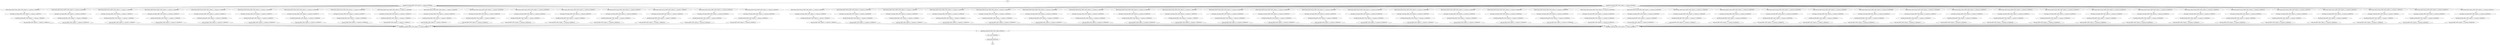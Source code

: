 strict digraph {
chr21_chr21_ID0000001 [size=10000000];
fast2bfq_fast2bfq_HEP2_MSP1_Digests_s_1_sequence_1_ID0000002 [size=10000000];
fast2bfq_fast2bfq_HEP2_MSP1_Digests_s_1_sequence_10_ID0000003 [size=10000000];
fast2bfq_fast2bfq_HEP2_MSP1_Digests_s_1_sequence_11_ID0000004 [size=10000000];
fast2bfq_fast2bfq_HEP2_MSP1_Digests_s_1_sequence_12_ID0000005 [size=10000000];
fast2bfq_fast2bfq_HEP2_MSP1_Digests_s_1_sequence_13_ID0000006 [size=10000000];
fast2bfq_fast2bfq_HEP2_MSP1_Digests_s_1_sequence_14_ID0000007 [size=10000000];
fast2bfq_fast2bfq_HEP2_MSP1_Digests_s_1_sequence_15_ID0000008 [size=10000000];
fast2bfq_fast2bfq_HEP2_MSP1_Digests_s_1_sequence_16_ID0000009 [size=10000000];
fast2bfq_fast2bfq_HEP2_MSP1_Digests_s_1_sequence_17_ID0000010 [size=10000000];
fast2bfq_fast2bfq_HEP2_MSP1_Digests_s_1_sequence_2_ID0000011 [size=10000000];
fast2bfq_fast2bfq_HEP2_MSP1_Digests_s_1_sequence_3_ID0000012 [size=10000000];
fast2bfq_fast2bfq_HEP2_MSP1_Digests_s_1_sequence_4_ID0000013 [size=10000000];
fast2bfq_fast2bfq_HEP2_MSP1_Digests_s_1_sequence_5_ID0000014 [size=10000000];
fast2bfq_fast2bfq_HEP2_MSP1_Digests_s_1_sequence_6_ID0000015 [size=10000000];
fast2bfq_fast2bfq_HEP2_MSP1_Digests_s_1_sequence_7_ID0000016 [size=10000000];
fast2bfq_fast2bfq_HEP2_MSP1_Digests_s_1_sequence_8_ID0000017 [size=10000000];
fast2bfq_fast2bfq_HEP2_MSP1_Digests_s_1_sequence_9_ID0000018 [size=10000000];
fast2bfq_fast2bfq_HEP2_MSP1_Digests_s_2_sequence_1_ID0000019 [size=10000000];
fast2bfq_fast2bfq_HEP2_MSP1_Digests_s_2_sequence_10_ID0000020 [size=10000000];
fast2bfq_fast2bfq_HEP2_MSP1_Digests_s_2_sequence_11_ID0000021 [size=10000000];
fast2bfq_fast2bfq_HEP2_MSP1_Digests_s_2_sequence_12_ID0000022 [size=10000000];
fast2bfq_fast2bfq_HEP2_MSP1_Digests_s_2_sequence_13_ID0000023 [size=10000000];
fast2bfq_fast2bfq_HEP2_MSP1_Digests_s_2_sequence_14_ID0000024 [size=10000000];
fast2bfq_fast2bfq_HEP2_MSP1_Digests_s_2_sequence_15_ID0000025 [size=10000000];
fast2bfq_fast2bfq_HEP2_MSP1_Digests_s_2_sequence_16_ID0000026 [size=10000000];
fast2bfq_fast2bfq_HEP2_MSP1_Digests_s_2_sequence_17_ID0000027 [size=10000000];
fast2bfq_fast2bfq_HEP2_MSP1_Digests_s_2_sequence_18_ID0000028 [size=10000000];
fast2bfq_fast2bfq_HEP2_MSP1_Digests_s_2_sequence_19_ID0000029 [size=10000000];
fast2bfq_fast2bfq_HEP2_MSP1_Digests_s_2_sequence_2_ID0000030 [size=10000000];
fast2bfq_fast2bfq_HEP2_MSP1_Digests_s_2_sequence_20_ID0000031 [size=10000000];
fast2bfq_fast2bfq_HEP2_MSP1_Digests_s_2_sequence_21_ID0000032 [size=10000000];
fast2bfq_fast2bfq_HEP2_MSP1_Digests_s_2_sequence_22_ID0000033 [size=10000000];
fast2bfq_fast2bfq_HEP2_MSP1_Digests_s_2_sequence_23_ID0000034 [size=10000000];
fast2bfq_fast2bfq_HEP2_MSP1_Digests_s_2_sequence_24_ID0000035 [size=10000000];
fast2bfq_fast2bfq_HEP2_MSP1_Digests_s_2_sequence_25_ID0000036 [size=10000000];
fast2bfq_fast2bfq_HEP2_MSP1_Digests_s_2_sequence_26_ID0000037 [size=10000000];
fast2bfq_fast2bfq_HEP2_MSP1_Digests_s_2_sequence_27_ID0000038 [size=10000000];
fast2bfq_fast2bfq_HEP2_MSP1_Digests_s_2_sequence_28_ID0000039 [size=10000000];
fast2bfq_fast2bfq_HEP2_MSP1_Digests_s_2_sequence_29_ID0000040 [size=10000000];
fast2bfq_fast2bfq_HEP2_MSP1_Digests_s_2_sequence_3_ID0000041 [size=10000000];
fast2bfq_fast2bfq_HEP2_MSP1_Digests_s_2_sequence_30_ID0000042 [size=10000000];
fast2bfq_fast2bfq_HEP2_MSP1_Digests_s_2_sequence_31_ID0000043 [size=10000000];
fast2bfq_fast2bfq_HEP2_MSP1_Digests_s_2_sequence_32_ID0000044 [size=10000000];
fast2bfq_fast2bfq_HEP2_MSP1_Digests_s_2_sequence_33_ID0000045 [size=10000000];
fast2bfq_fast2bfq_HEP2_MSP1_Digests_s_2_sequence_34_ID0000046 [size=10000000];
fast2bfq_fast2bfq_HEP2_MSP1_Digests_s_2_sequence_35_ID0000047 [size=10000000];
fast2bfq_fast2bfq_HEP2_MSP1_Digests_s_2_sequence_36_ID0000048 [size=10000000];
fast2bfq_fast2bfq_HEP2_MSP1_Digests_s_2_sequence_37_ID0000049 [size=10000000];
fast2bfq_fast2bfq_HEP2_MSP1_Digests_s_2_sequence_4_ID0000050 [size=10000000];
fast2bfq_fast2bfq_HEP2_MSP1_Digests_s_2_sequence_5_ID0000051 [size=10000000];
fast2bfq_fast2bfq_HEP2_MSP1_Digests_s_2_sequence_6_ID0000052 [size=10000000];
fast2bfq_fast2bfq_HEP2_MSP1_Digests_s_2_sequence_7_ID0000053 [size=10000000];
fast2bfq_fast2bfq_HEP2_MSP1_Digests_s_2_sequence_8_ID0000054 [size=10000000];
fast2bfq_fast2bfq_HEP2_MSP1_Digests_s_2_sequence_9_ID0000055 [size=10000000];
fastqSplit_fastqSplit_HEP2_MSP1_Digests_s_1_sequence_ID0000056 [size=10000000];
fastqSplit_fastqSplit_HEP2_MSP1_Digests_s_2_sequence_ID0000057 [size=10000000];
filterContams_filterContams_HEP2_MSP1_Digests_s_1_sequence_1_ID0000058 [size=10000000];
filterContams_filterContams_HEP2_MSP1_Digests_s_1_sequence_10_ID0000059 [size=10000000];
filterContams_filterContams_HEP2_MSP1_Digests_s_1_sequence_11_ID0000060 [size=10000000];
filterContams_filterContams_HEP2_MSP1_Digests_s_1_sequence_12_ID0000061 [size=10000000];
filterContams_filterContams_HEP2_MSP1_Digests_s_1_sequence_13_ID0000062 [size=10000000];
filterContams_filterContams_HEP2_MSP1_Digests_s_1_sequence_14_ID0000063 [size=10000000];
filterContams_filterContams_HEP2_MSP1_Digests_s_1_sequence_15_ID0000064 [size=10000000];
filterContams_filterContams_HEP2_MSP1_Digests_s_1_sequence_16_ID0000065 [size=10000000];
filterContams_filterContams_HEP2_MSP1_Digests_s_1_sequence_17_ID0000066 [size=10000000];
filterContams_filterContams_HEP2_MSP1_Digests_s_1_sequence_2_ID0000067 [size=10000000];
filterContams_filterContams_HEP2_MSP1_Digests_s_1_sequence_3_ID0000068 [size=10000000];
filterContams_filterContams_HEP2_MSP1_Digests_s_1_sequence_4_ID0000069 [size=10000000];
filterContams_filterContams_HEP2_MSP1_Digests_s_1_sequence_5_ID0000070 [size=10000000];
filterContams_filterContams_HEP2_MSP1_Digests_s_1_sequence_6_ID0000071 [size=10000000];
filterContams_filterContams_HEP2_MSP1_Digests_s_1_sequence_7_ID0000072 [size=10000000];
filterContams_filterContams_HEP2_MSP1_Digests_s_1_sequence_8_ID0000073 [size=10000000];
filterContams_filterContams_HEP2_MSP1_Digests_s_1_sequence_9_ID0000074 [size=10000000];
filterContams_filterContams_HEP2_MSP1_Digests_s_2_sequence_1_ID0000075 [size=10000000];
filterContams_filterContams_HEP2_MSP1_Digests_s_2_sequence_10_ID0000076 [size=10000000];
filterContams_filterContams_HEP2_MSP1_Digests_s_2_sequence_11_ID0000077 [size=10000000];
filterContams_filterContams_HEP2_MSP1_Digests_s_2_sequence_12_ID0000078 [size=10000000];
filterContams_filterContams_HEP2_MSP1_Digests_s_2_sequence_13_ID0000079 [size=10000000];
filterContams_filterContams_HEP2_MSP1_Digests_s_2_sequence_14_ID0000080 [size=10000000];
filterContams_filterContams_HEP2_MSP1_Digests_s_2_sequence_15_ID0000081 [size=10000000];
filterContams_filterContams_HEP2_MSP1_Digests_s_2_sequence_16_ID0000082 [size=10000000];
filterContams_filterContams_HEP2_MSP1_Digests_s_2_sequence_17_ID0000083 [size=10000000];
filterContams_filterContams_HEP2_MSP1_Digests_s_2_sequence_18_ID0000084 [size=10000000];
filterContams_filterContams_HEP2_MSP1_Digests_s_2_sequence_19_ID0000085 [size=10000000];
filterContams_filterContams_HEP2_MSP1_Digests_s_2_sequence_2_ID0000086 [size=10000000];
filterContams_filterContams_HEP2_MSP1_Digests_s_2_sequence_20_ID0000087 [size=10000000];
filterContams_filterContams_HEP2_MSP1_Digests_s_2_sequence_21_ID0000088 [size=10000000];
filterContams_filterContams_HEP2_MSP1_Digests_s_2_sequence_22_ID0000089 [size=10000000];
filterContams_filterContams_HEP2_MSP1_Digests_s_2_sequence_23_ID0000090 [size=10000000];
filterContams_filterContams_HEP2_MSP1_Digests_s_2_sequence_24_ID0000091 [size=10000000];
filterContams_filterContams_HEP2_MSP1_Digests_s_2_sequence_25_ID0000092 [size=10000000];
filterContams_filterContams_HEP2_MSP1_Digests_s_2_sequence_26_ID0000093 [size=10000000];
filterContams_filterContams_HEP2_MSP1_Digests_s_2_sequence_27_ID0000094 [size=10000000];
filterContams_filterContams_HEP2_MSP1_Digests_s_2_sequence_28_ID0000095 [size=10000000];
filterContams_filterContams_HEP2_MSP1_Digests_s_2_sequence_29_ID0000096 [size=10000000];
filterContams_filterContams_HEP2_MSP1_Digests_s_2_sequence_3_ID0000097 [size=10000000];
filterContams_filterContams_HEP2_MSP1_Digests_s_2_sequence_30_ID0000098 [size=10000000];
filterContams_filterContams_HEP2_MSP1_Digests_s_2_sequence_31_ID0000099 [size=10000000];
filterContams_filterContams_HEP2_MSP1_Digests_s_2_sequence_32_ID0000100 [size=10000000];
filterContams_filterContams_HEP2_MSP1_Digests_s_2_sequence_33_ID0000101 [size=10000000];
filterContams_filterContams_HEP2_MSP1_Digests_s_2_sequence_34_ID0000102 [size=10000000];
filterContams_filterContams_HEP2_MSP1_Digests_s_2_sequence_35_ID0000103 [size=10000000];
filterContams_filterContams_HEP2_MSP1_Digests_s_2_sequence_36_ID0000104 [size=10000000];
filterContams_filterContams_HEP2_MSP1_Digests_s_2_sequence_37_ID0000105 [size=10000000];
filterContams_filterContams_HEP2_MSP1_Digests_s_2_sequence_4_ID0000106 [size=10000000];
filterContams_filterContams_HEP2_MSP1_Digests_s_2_sequence_5_ID0000107 [size=10000000];
filterContams_filterContams_HEP2_MSP1_Digests_s_2_sequence_6_ID0000108 [size=10000000];
filterContams_filterContams_HEP2_MSP1_Digests_s_2_sequence_7_ID0000109 [size=10000000];
filterContams_filterContams_HEP2_MSP1_Digests_s_2_sequence_8_ID0000110 [size=10000000];
filterContams_filterContams_HEP2_MSP1_Digests_s_2_sequence_9_ID0000111 [size=10000000];
mapMerge_mapMerge_HEP2_MSP1_Digests_ID0000112 [size=10000000];
mapMerge_mapMerge_HEP2_MSP1_Digests_s_1_sequence_ID0000113 [size=10000000];
mapMerge_mapMerge_HEP2_MSP1_Digests_s_2_sequence_ID0000114 [size=10000000];
map_map_HEP2_MSP1_Digests_s_1_sequence_1_ID0000115 [size=10000000];
map_map_HEP2_MSP1_Digests_s_1_sequence_10_ID0000116 [size=10000000];
map_map_HEP2_MSP1_Digests_s_1_sequence_11_ID0000117 [size=10000000];
map_map_HEP2_MSP1_Digests_s_1_sequence_12_ID0000118 [size=10000000];
map_map_HEP2_MSP1_Digests_s_1_sequence_13_ID0000119 [size=10000000];
map_map_HEP2_MSP1_Digests_s_1_sequence_14_ID0000120 [size=10000000];
map_map_HEP2_MSP1_Digests_s_1_sequence_15_ID0000121 [size=10000000];
map_map_HEP2_MSP1_Digests_s_1_sequence_16_ID0000122 [size=10000000];
map_map_HEP2_MSP1_Digests_s_1_sequence_17_ID0000123 [size=10000000];
map_map_HEP2_MSP1_Digests_s_1_sequence_2_ID0000124 [size=10000000];
map_map_HEP2_MSP1_Digests_s_1_sequence_3_ID0000125 [size=10000000];
map_map_HEP2_MSP1_Digests_s_1_sequence_4_ID0000126 [size=10000000];
map_map_HEP2_MSP1_Digests_s_1_sequence_5_ID0000127 [size=10000000];
map_map_HEP2_MSP1_Digests_s_1_sequence_6_ID0000128 [size=10000000];
map_map_HEP2_MSP1_Digests_s_1_sequence_7_ID0000129 [size=10000000];
map_map_HEP2_MSP1_Digests_s_1_sequence_8_ID0000130 [size=10000000];
map_map_HEP2_MSP1_Digests_s_1_sequence_9_ID0000131 [size=10000000];
map_map_HEP2_MSP1_Digests_s_2_sequence_1_ID0000132 [size=10000000];
map_map_HEP2_MSP1_Digests_s_2_sequence_10_ID0000133 [size=10000000];
map_map_HEP2_MSP1_Digests_s_2_sequence_11_ID0000134 [size=10000000];
map_map_HEP2_MSP1_Digests_s_2_sequence_12_ID0000135 [size=10000000];
map_map_HEP2_MSP1_Digests_s_2_sequence_13_ID0000136 [size=10000000];
map_map_HEP2_MSP1_Digests_s_2_sequence_14_ID0000137 [size=10000000];
map_map_HEP2_MSP1_Digests_s_2_sequence_15_ID0000138 [size=10000000];
map_map_HEP2_MSP1_Digests_s_2_sequence_16_ID0000139 [size=10000000];
map_map_HEP2_MSP1_Digests_s_2_sequence_17_ID0000140 [size=10000000];
map_map_HEP2_MSP1_Digests_s_2_sequence_18_ID0000141 [size=10000000];
map_map_HEP2_MSP1_Digests_s_2_sequence_19_ID0000142 [size=10000000];
map_map_HEP2_MSP1_Digests_s_2_sequence_2_ID0000143 [size=10000000];
map_map_HEP2_MSP1_Digests_s_2_sequence_20_ID0000144 [size=10000000];
map_map_HEP2_MSP1_Digests_s_2_sequence_21_ID0000145 [size=10000000];
map_map_HEP2_MSP1_Digests_s_2_sequence_22_ID0000146 [size=10000000];
map_map_HEP2_MSP1_Digests_s_2_sequence_23_ID0000147 [size=10000000];
map_map_HEP2_MSP1_Digests_s_2_sequence_24_ID0000148 [size=10000000];
map_map_HEP2_MSP1_Digests_s_2_sequence_25_ID0000149 [size=10000000];
map_map_HEP2_MSP1_Digests_s_2_sequence_26_ID0000150 [size=10000000];
map_map_HEP2_MSP1_Digests_s_2_sequence_27_ID0000151 [size=10000000];
map_map_HEP2_MSP1_Digests_s_2_sequence_28_ID0000152 [size=10000000];
map_map_HEP2_MSP1_Digests_s_2_sequence_29_ID0000153 [size=10000000];
map_map_HEP2_MSP1_Digests_s_2_sequence_3_ID0000154 [size=10000000];
map_map_HEP2_MSP1_Digests_s_2_sequence_30_ID0000155 [size=10000000];
map_map_HEP2_MSP1_Digests_s_2_sequence_31_ID0000156 [size=10000000];
map_map_HEP2_MSP1_Digests_s_2_sequence_32_ID0000157 [size=10000000];
map_map_HEP2_MSP1_Digests_s_2_sequence_33_ID0000158 [size=10000000];
map_map_HEP2_MSP1_Digests_s_2_sequence_34_ID0000159 [size=10000000];
map_map_HEP2_MSP1_Digests_s_2_sequence_35_ID0000160 [size=10000000];
map_map_HEP2_MSP1_Digests_s_2_sequence_36_ID0000161 [size=10000000];
map_map_HEP2_MSP1_Digests_s_2_sequence_37_ID0000162 [size=10000000];
map_map_HEP2_MSP1_Digests_s_2_sequence_4_ID0000163 [size=10000000];
map_map_HEP2_MSP1_Digests_s_2_sequence_5_ID0000164 [size=10000000];
map_map_HEP2_MSP1_Digests_s_2_sequence_6_ID0000165 [size=10000000];
map_map_HEP2_MSP1_Digests_s_2_sequence_7_ID0000166 [size=10000000];
map_map_HEP2_MSP1_Digests_s_2_sequence_8_ID0000167 [size=10000000];
map_map_HEP2_MSP1_Digests_s_2_sequence_9_ID0000168 [size=10000000];
pileup_pileup_ID0000169 [size=10000000];
sol2sanger_sol2sanger_HEP2_MSP1_Digests_s_1_sequence_1_ID0000170 [size=10000000];
sol2sanger_sol2sanger_HEP2_MSP1_Digests_s_1_sequence_10_ID0000171 [size=10000000];
sol2sanger_sol2sanger_HEP2_MSP1_Digests_s_1_sequence_11_ID0000172 [size=10000000];
sol2sanger_sol2sanger_HEP2_MSP1_Digests_s_1_sequence_12_ID0000173 [size=10000000];
sol2sanger_sol2sanger_HEP2_MSP1_Digests_s_1_sequence_13_ID0000174 [size=10000000];
sol2sanger_sol2sanger_HEP2_MSP1_Digests_s_1_sequence_14_ID0000175 [size=10000000];
sol2sanger_sol2sanger_HEP2_MSP1_Digests_s_1_sequence_15_ID0000176 [size=10000000];
sol2sanger_sol2sanger_HEP2_MSP1_Digests_s_1_sequence_16_ID0000177 [size=10000000];
sol2sanger_sol2sanger_HEP2_MSP1_Digests_s_1_sequence_17_ID0000178 [size=10000000];
sol2sanger_sol2sanger_HEP2_MSP1_Digests_s_1_sequence_2_ID0000179 [size=10000000];
sol2sanger_sol2sanger_HEP2_MSP1_Digests_s_1_sequence_3_ID0000180 [size=10000000];
sol2sanger_sol2sanger_HEP2_MSP1_Digests_s_1_sequence_4_ID0000181 [size=10000000];
sol2sanger_sol2sanger_HEP2_MSP1_Digests_s_1_sequence_5_ID0000182 [size=10000000];
sol2sanger_sol2sanger_HEP2_MSP1_Digests_s_1_sequence_6_ID0000183 [size=10000000];
sol2sanger_sol2sanger_HEP2_MSP1_Digests_s_1_sequence_7_ID0000184 [size=10000000];
sol2sanger_sol2sanger_HEP2_MSP1_Digests_s_1_sequence_8_ID0000185 [size=10000000];
sol2sanger_sol2sanger_HEP2_MSP1_Digests_s_1_sequence_9_ID0000186 [size=10000000];
sol2sanger_sol2sanger_HEP2_MSP1_Digests_s_2_sequence_1_ID0000187 [size=10000000];
sol2sanger_sol2sanger_HEP2_MSP1_Digests_s_2_sequence_10_ID0000188 [size=10000000];
sol2sanger_sol2sanger_HEP2_MSP1_Digests_s_2_sequence_11_ID0000189 [size=10000000];
sol2sanger_sol2sanger_HEP2_MSP1_Digests_s_2_sequence_12_ID0000190 [size=10000000];
sol2sanger_sol2sanger_HEP2_MSP1_Digests_s_2_sequence_13_ID0000191 [size=10000000];
sol2sanger_sol2sanger_HEP2_MSP1_Digests_s_2_sequence_14_ID0000192 [size=10000000];
sol2sanger_sol2sanger_HEP2_MSP1_Digests_s_2_sequence_15_ID0000193 [size=10000000];
sol2sanger_sol2sanger_HEP2_MSP1_Digests_s_2_sequence_16_ID0000194 [size=10000000];
sol2sanger_sol2sanger_HEP2_MSP1_Digests_s_2_sequence_17_ID0000195 [size=10000000];
sol2sanger_sol2sanger_HEP2_MSP1_Digests_s_2_sequence_18_ID0000196 [size=10000000];
sol2sanger_sol2sanger_HEP2_MSP1_Digests_s_2_sequence_19_ID0000197 [size=10000000];
sol2sanger_sol2sanger_HEP2_MSP1_Digests_s_2_sequence_2_ID0000198 [size=10000000];
sol2sanger_sol2sanger_HEP2_MSP1_Digests_s_2_sequence_20_ID0000199 [size=10000000];
sol2sanger_sol2sanger_HEP2_MSP1_Digests_s_2_sequence_21_ID0000200 [size=10000000];
sol2sanger_sol2sanger_HEP2_MSP1_Digests_s_2_sequence_22_ID0000201 [size=10000000];
sol2sanger_sol2sanger_HEP2_MSP1_Digests_s_2_sequence_23_ID0000202 [size=10000000];
sol2sanger_sol2sanger_HEP2_MSP1_Digests_s_2_sequence_24_ID0000203 [size=10000000];
sol2sanger_sol2sanger_HEP2_MSP1_Digests_s_2_sequence_25_ID0000204 [size=10000000];
sol2sanger_sol2sanger_HEP2_MSP1_Digests_s_2_sequence_26_ID0000205 [size=10000000];
sol2sanger_sol2sanger_HEP2_MSP1_Digests_s_2_sequence_27_ID0000206 [size=10000000];
sol2sanger_sol2sanger_HEP2_MSP1_Digests_s_2_sequence_28_ID0000207 [size=10000000];
sol2sanger_sol2sanger_HEP2_MSP1_Digests_s_2_sequence_29_ID0000208 [size=10000000];
sol2sanger_sol2sanger_HEP2_MSP1_Digests_s_2_sequence_3_ID0000209 [size=10000000];
sol2sanger_sol2sanger_HEP2_MSP1_Digests_s_2_sequence_30_ID0000210 [size=10000000];
sol2sanger_sol2sanger_HEP2_MSP1_Digests_s_2_sequence_31_ID0000211 [size=10000000];
sol2sanger_sol2sanger_HEP2_MSP1_Digests_s_2_sequence_32_ID0000212 [size=10000000];
sol2sanger_sol2sanger_HEP2_MSP1_Digests_s_2_sequence_33_ID0000213 [size=10000000];
sol2sanger_sol2sanger_HEP2_MSP1_Digests_s_2_sequence_34_ID0000214 [size=10000000];
sol2sanger_sol2sanger_HEP2_MSP1_Digests_s_2_sequence_35_ID0000215 [size=10000000];
sol2sanger_sol2sanger_HEP2_MSP1_Digests_s_2_sequence_36_ID0000216 [size=10000000];
sol2sanger_sol2sanger_HEP2_MSP1_Digests_s_2_sequence_37_ID0000217 [size=10000000];
sol2sanger_sol2sanger_HEP2_MSP1_Digests_s_2_sequence_4_ID0000218 [size=10000000];
sol2sanger_sol2sanger_HEP2_MSP1_Digests_s_2_sequence_5_ID0000219 [size=10000000];
sol2sanger_sol2sanger_HEP2_MSP1_Digests_s_2_sequence_6_ID0000220 [size=10000000];
sol2sanger_sol2sanger_HEP2_MSP1_Digests_s_2_sequence_7_ID0000221 [size=10000000];
sol2sanger_sol2sanger_HEP2_MSP1_Digests_s_2_sequence_8_ID0000222 [size=10000000];
sol2sanger_sol2sanger_HEP2_MSP1_Digests_s_2_sequence_9_ID0000223 [size=10000000];
root [size=2];
end [size=2];
chr21_chr21_ID0000001 -> pileup_pileup_ID0000169 [size=40000000];
fast2bfq_fast2bfq_HEP2_MSP1_Digests_s_1_sequence_1_ID0000002 -> map_map_HEP2_MSP1_Digests_s_1_sequence_1_ID0000115 [size=40000000];
fast2bfq_fast2bfq_HEP2_MSP1_Digests_s_1_sequence_10_ID0000003 -> map_map_HEP2_MSP1_Digests_s_1_sequence_10_ID0000116 [size=40000000];
fast2bfq_fast2bfq_HEP2_MSP1_Digests_s_1_sequence_11_ID0000004 -> map_map_HEP2_MSP1_Digests_s_1_sequence_11_ID0000117 [size=40000000];
fast2bfq_fast2bfq_HEP2_MSP1_Digests_s_1_sequence_12_ID0000005 -> map_map_HEP2_MSP1_Digests_s_1_sequence_12_ID0000118 [size=40000000];
fast2bfq_fast2bfq_HEP2_MSP1_Digests_s_1_sequence_13_ID0000006 -> map_map_HEP2_MSP1_Digests_s_1_sequence_13_ID0000119 [size=40000000];
fast2bfq_fast2bfq_HEP2_MSP1_Digests_s_1_sequence_14_ID0000007 -> map_map_HEP2_MSP1_Digests_s_1_sequence_14_ID0000120 [size=40000000];
fast2bfq_fast2bfq_HEP2_MSP1_Digests_s_1_sequence_15_ID0000008 -> map_map_HEP2_MSP1_Digests_s_1_sequence_15_ID0000121 [size=40000000];
fast2bfq_fast2bfq_HEP2_MSP1_Digests_s_1_sequence_16_ID0000009 -> map_map_HEP2_MSP1_Digests_s_1_sequence_16_ID0000122 [size=40000000];
fast2bfq_fast2bfq_HEP2_MSP1_Digests_s_1_sequence_17_ID0000010 -> map_map_HEP2_MSP1_Digests_s_1_sequence_17_ID0000123 [size=40000000];
fast2bfq_fast2bfq_HEP2_MSP1_Digests_s_1_sequence_2_ID0000011 -> map_map_HEP2_MSP1_Digests_s_1_sequence_2_ID0000124 [size=40000000];
fast2bfq_fast2bfq_HEP2_MSP1_Digests_s_1_sequence_3_ID0000012 -> map_map_HEP2_MSP1_Digests_s_1_sequence_3_ID0000125 [size=40000000];
fast2bfq_fast2bfq_HEP2_MSP1_Digests_s_1_sequence_4_ID0000013 -> map_map_HEP2_MSP1_Digests_s_1_sequence_4_ID0000126 [size=40000000];
fast2bfq_fast2bfq_HEP2_MSP1_Digests_s_1_sequence_5_ID0000014 -> map_map_HEP2_MSP1_Digests_s_1_sequence_5_ID0000127 [size=40000000];
fast2bfq_fast2bfq_HEP2_MSP1_Digests_s_1_sequence_6_ID0000015 -> map_map_HEP2_MSP1_Digests_s_1_sequence_6_ID0000128 [size=40000000];
fast2bfq_fast2bfq_HEP2_MSP1_Digests_s_1_sequence_7_ID0000016 -> map_map_HEP2_MSP1_Digests_s_1_sequence_7_ID0000129 [size=40000000];
fast2bfq_fast2bfq_HEP2_MSP1_Digests_s_1_sequence_8_ID0000017 -> map_map_HEP2_MSP1_Digests_s_1_sequence_8_ID0000130 [size=40000000];
fast2bfq_fast2bfq_HEP2_MSP1_Digests_s_1_sequence_9_ID0000018 -> map_map_HEP2_MSP1_Digests_s_1_sequence_9_ID0000131 [size=40000000];
fast2bfq_fast2bfq_HEP2_MSP1_Digests_s_2_sequence_1_ID0000019 -> map_map_HEP2_MSP1_Digests_s_2_sequence_1_ID0000132 [size=40000000];
fast2bfq_fast2bfq_HEP2_MSP1_Digests_s_2_sequence_10_ID0000020 -> map_map_HEP2_MSP1_Digests_s_2_sequence_10_ID0000133 [size=40000000];
fast2bfq_fast2bfq_HEP2_MSP1_Digests_s_2_sequence_11_ID0000021 -> map_map_HEP2_MSP1_Digests_s_2_sequence_11_ID0000134 [size=40000000];
fast2bfq_fast2bfq_HEP2_MSP1_Digests_s_2_sequence_12_ID0000022 -> map_map_HEP2_MSP1_Digests_s_2_sequence_12_ID0000135 [size=40000000];
fast2bfq_fast2bfq_HEP2_MSP1_Digests_s_2_sequence_13_ID0000023 -> map_map_HEP2_MSP1_Digests_s_2_sequence_13_ID0000136 [size=40000000];
fast2bfq_fast2bfq_HEP2_MSP1_Digests_s_2_sequence_14_ID0000024 -> map_map_HEP2_MSP1_Digests_s_2_sequence_14_ID0000137 [size=40000000];
fast2bfq_fast2bfq_HEP2_MSP1_Digests_s_2_sequence_15_ID0000025 -> map_map_HEP2_MSP1_Digests_s_2_sequence_15_ID0000138 [size=40000000];
fast2bfq_fast2bfq_HEP2_MSP1_Digests_s_2_sequence_16_ID0000026 -> map_map_HEP2_MSP1_Digests_s_2_sequence_16_ID0000139 [size=40000000];
fast2bfq_fast2bfq_HEP2_MSP1_Digests_s_2_sequence_17_ID0000027 -> map_map_HEP2_MSP1_Digests_s_2_sequence_17_ID0000140 [size=40000000];
fast2bfq_fast2bfq_HEP2_MSP1_Digests_s_2_sequence_18_ID0000028 -> map_map_HEP2_MSP1_Digests_s_2_sequence_18_ID0000141 [size=40000000];
fast2bfq_fast2bfq_HEP2_MSP1_Digests_s_2_sequence_19_ID0000029 -> map_map_HEP2_MSP1_Digests_s_2_sequence_19_ID0000142 [size=40000000];
fast2bfq_fast2bfq_HEP2_MSP1_Digests_s_2_sequence_2_ID0000030 -> map_map_HEP2_MSP1_Digests_s_2_sequence_2_ID0000143 [size=40000000];
fast2bfq_fast2bfq_HEP2_MSP1_Digests_s_2_sequence_20_ID0000031 -> map_map_HEP2_MSP1_Digests_s_2_sequence_20_ID0000144 [size=40000000];
fast2bfq_fast2bfq_HEP2_MSP1_Digests_s_2_sequence_21_ID0000032 -> map_map_HEP2_MSP1_Digests_s_2_sequence_21_ID0000145 [size=40000000];
fast2bfq_fast2bfq_HEP2_MSP1_Digests_s_2_sequence_22_ID0000033 -> map_map_HEP2_MSP1_Digests_s_2_sequence_22_ID0000146 [size=40000000];
fast2bfq_fast2bfq_HEP2_MSP1_Digests_s_2_sequence_23_ID0000034 -> map_map_HEP2_MSP1_Digests_s_2_sequence_23_ID0000147 [size=40000000];
fast2bfq_fast2bfq_HEP2_MSP1_Digests_s_2_sequence_24_ID0000035 -> map_map_HEP2_MSP1_Digests_s_2_sequence_24_ID0000148 [size=40000000];
fast2bfq_fast2bfq_HEP2_MSP1_Digests_s_2_sequence_25_ID0000036 -> map_map_HEP2_MSP1_Digests_s_2_sequence_25_ID0000149 [size=40000000];
fast2bfq_fast2bfq_HEP2_MSP1_Digests_s_2_sequence_26_ID0000037 -> map_map_HEP2_MSP1_Digests_s_2_sequence_26_ID0000150 [size=40000000];
fast2bfq_fast2bfq_HEP2_MSP1_Digests_s_2_sequence_27_ID0000038 -> map_map_HEP2_MSP1_Digests_s_2_sequence_27_ID0000151 [size=40000000];
fast2bfq_fast2bfq_HEP2_MSP1_Digests_s_2_sequence_28_ID0000039 -> map_map_HEP2_MSP1_Digests_s_2_sequence_28_ID0000152 [size=40000000];
fast2bfq_fast2bfq_HEP2_MSP1_Digests_s_2_sequence_29_ID0000040 -> map_map_HEP2_MSP1_Digests_s_2_sequence_29_ID0000153 [size=40000000];
fast2bfq_fast2bfq_HEP2_MSP1_Digests_s_2_sequence_3_ID0000041 -> map_map_HEP2_MSP1_Digests_s_2_sequence_3_ID0000154 [size=40000000];
fast2bfq_fast2bfq_HEP2_MSP1_Digests_s_2_sequence_30_ID0000042 -> map_map_HEP2_MSP1_Digests_s_2_sequence_30_ID0000155 [size=40000000];
fast2bfq_fast2bfq_HEP2_MSP1_Digests_s_2_sequence_31_ID0000043 -> map_map_HEP2_MSP1_Digests_s_2_sequence_31_ID0000156 [size=40000000];
fast2bfq_fast2bfq_HEP2_MSP1_Digests_s_2_sequence_32_ID0000044 -> map_map_HEP2_MSP1_Digests_s_2_sequence_32_ID0000157 [size=40000000];
fast2bfq_fast2bfq_HEP2_MSP1_Digests_s_2_sequence_33_ID0000045 -> map_map_HEP2_MSP1_Digests_s_2_sequence_33_ID0000158 [size=40000000];
fast2bfq_fast2bfq_HEP2_MSP1_Digests_s_2_sequence_34_ID0000046 -> map_map_HEP2_MSP1_Digests_s_2_sequence_34_ID0000159 [size=40000000];
fast2bfq_fast2bfq_HEP2_MSP1_Digests_s_2_sequence_35_ID0000047 -> map_map_HEP2_MSP1_Digests_s_2_sequence_35_ID0000160 [size=40000000];
fast2bfq_fast2bfq_HEP2_MSP1_Digests_s_2_sequence_36_ID0000048 -> map_map_HEP2_MSP1_Digests_s_2_sequence_36_ID0000161 [size=40000000];
fast2bfq_fast2bfq_HEP2_MSP1_Digests_s_2_sequence_37_ID0000049 -> map_map_HEP2_MSP1_Digests_s_2_sequence_37_ID0000162 [size=40000000];
fast2bfq_fast2bfq_HEP2_MSP1_Digests_s_2_sequence_4_ID0000050 -> map_map_HEP2_MSP1_Digests_s_2_sequence_4_ID0000163 [size=40000000];
fast2bfq_fast2bfq_HEP2_MSP1_Digests_s_2_sequence_5_ID0000051 -> map_map_HEP2_MSP1_Digests_s_2_sequence_5_ID0000164 [size=40000000];
fast2bfq_fast2bfq_HEP2_MSP1_Digests_s_2_sequence_6_ID0000052 -> map_map_HEP2_MSP1_Digests_s_2_sequence_6_ID0000165 [size=40000000];
fast2bfq_fast2bfq_HEP2_MSP1_Digests_s_2_sequence_7_ID0000053 -> map_map_HEP2_MSP1_Digests_s_2_sequence_7_ID0000166 [size=40000000];
fast2bfq_fast2bfq_HEP2_MSP1_Digests_s_2_sequence_8_ID0000054 -> map_map_HEP2_MSP1_Digests_s_2_sequence_8_ID0000167 [size=40000000];
fast2bfq_fast2bfq_HEP2_MSP1_Digests_s_2_sequence_9_ID0000055 -> map_map_HEP2_MSP1_Digests_s_2_sequence_9_ID0000168 [size=40000000];
fastqSplit_fastqSplit_HEP2_MSP1_Digests_s_1_sequence_ID0000056 -> filterContams_filterContams_HEP2_MSP1_Digests_s_1_sequence_1_ID0000058 [size=40000000];
fastqSplit_fastqSplit_HEP2_MSP1_Digests_s_1_sequence_ID0000056 -> filterContams_filterContams_HEP2_MSP1_Digests_s_1_sequence_10_ID0000059 [size=40000000];
fastqSplit_fastqSplit_HEP2_MSP1_Digests_s_1_sequence_ID0000056 -> filterContams_filterContams_HEP2_MSP1_Digests_s_1_sequence_11_ID0000060 [size=40000000];
fastqSplit_fastqSplit_HEP2_MSP1_Digests_s_1_sequence_ID0000056 -> filterContams_filterContams_HEP2_MSP1_Digests_s_1_sequence_12_ID0000061 [size=40000000];
fastqSplit_fastqSplit_HEP2_MSP1_Digests_s_1_sequence_ID0000056 -> filterContams_filterContams_HEP2_MSP1_Digests_s_1_sequence_13_ID0000062 [size=40000000];
fastqSplit_fastqSplit_HEP2_MSP1_Digests_s_1_sequence_ID0000056 -> filterContams_filterContams_HEP2_MSP1_Digests_s_1_sequence_14_ID0000063 [size=40000000];
fastqSplit_fastqSplit_HEP2_MSP1_Digests_s_1_sequence_ID0000056 -> filterContams_filterContams_HEP2_MSP1_Digests_s_1_sequence_15_ID0000064 [size=40000000];
fastqSplit_fastqSplit_HEP2_MSP1_Digests_s_1_sequence_ID0000056 -> filterContams_filterContams_HEP2_MSP1_Digests_s_1_sequence_16_ID0000065 [size=40000000];
fastqSplit_fastqSplit_HEP2_MSP1_Digests_s_1_sequence_ID0000056 -> filterContams_filterContams_HEP2_MSP1_Digests_s_1_sequence_17_ID0000066 [size=40000000];
fastqSplit_fastqSplit_HEP2_MSP1_Digests_s_1_sequence_ID0000056 -> filterContams_filterContams_HEP2_MSP1_Digests_s_1_sequence_2_ID0000067 [size=40000000];
fastqSplit_fastqSplit_HEP2_MSP1_Digests_s_1_sequence_ID0000056 -> filterContams_filterContams_HEP2_MSP1_Digests_s_1_sequence_3_ID0000068 [size=40000000];
fastqSplit_fastqSplit_HEP2_MSP1_Digests_s_1_sequence_ID0000056 -> filterContams_filterContams_HEP2_MSP1_Digests_s_1_sequence_4_ID0000069 [size=40000000];
fastqSplit_fastqSplit_HEP2_MSP1_Digests_s_1_sequence_ID0000056 -> filterContams_filterContams_HEP2_MSP1_Digests_s_1_sequence_5_ID0000070 [size=40000000];
fastqSplit_fastqSplit_HEP2_MSP1_Digests_s_1_sequence_ID0000056 -> filterContams_filterContams_HEP2_MSP1_Digests_s_1_sequence_6_ID0000071 [size=40000000];
fastqSplit_fastqSplit_HEP2_MSP1_Digests_s_1_sequence_ID0000056 -> filterContams_filterContams_HEP2_MSP1_Digests_s_1_sequence_7_ID0000072 [size=40000000];
fastqSplit_fastqSplit_HEP2_MSP1_Digests_s_1_sequence_ID0000056 -> filterContams_filterContams_HEP2_MSP1_Digests_s_1_sequence_8_ID0000073 [size=40000000];
fastqSplit_fastqSplit_HEP2_MSP1_Digests_s_1_sequence_ID0000056 -> filterContams_filterContams_HEP2_MSP1_Digests_s_1_sequence_9_ID0000074 [size=40000000];
fastqSplit_fastqSplit_HEP2_MSP1_Digests_s_2_sequence_ID0000057 -> filterContams_filterContams_HEP2_MSP1_Digests_s_2_sequence_1_ID0000075 [size=40000000];
fastqSplit_fastqSplit_HEP2_MSP1_Digests_s_2_sequence_ID0000057 -> filterContams_filterContams_HEP2_MSP1_Digests_s_2_sequence_10_ID0000076 [size=40000000];
fastqSplit_fastqSplit_HEP2_MSP1_Digests_s_2_sequence_ID0000057 -> filterContams_filterContams_HEP2_MSP1_Digests_s_2_sequence_11_ID0000077 [size=40000000];
fastqSplit_fastqSplit_HEP2_MSP1_Digests_s_2_sequence_ID0000057 -> filterContams_filterContams_HEP2_MSP1_Digests_s_2_sequence_12_ID0000078 [size=40000000];
fastqSplit_fastqSplit_HEP2_MSP1_Digests_s_2_sequence_ID0000057 -> filterContams_filterContams_HEP2_MSP1_Digests_s_2_sequence_13_ID0000079 [size=40000000];
fastqSplit_fastqSplit_HEP2_MSP1_Digests_s_2_sequence_ID0000057 -> filterContams_filterContams_HEP2_MSP1_Digests_s_2_sequence_14_ID0000080 [size=40000000];
fastqSplit_fastqSplit_HEP2_MSP1_Digests_s_2_sequence_ID0000057 -> filterContams_filterContams_HEP2_MSP1_Digests_s_2_sequence_15_ID0000081 [size=40000000];
fastqSplit_fastqSplit_HEP2_MSP1_Digests_s_2_sequence_ID0000057 -> filterContams_filterContams_HEP2_MSP1_Digests_s_2_sequence_16_ID0000082 [size=40000000];
fastqSplit_fastqSplit_HEP2_MSP1_Digests_s_2_sequence_ID0000057 -> filterContams_filterContams_HEP2_MSP1_Digests_s_2_sequence_17_ID0000083 [size=40000000];
fastqSplit_fastqSplit_HEP2_MSP1_Digests_s_2_sequence_ID0000057 -> filterContams_filterContams_HEP2_MSP1_Digests_s_2_sequence_18_ID0000084 [size=40000000];
fastqSplit_fastqSplit_HEP2_MSP1_Digests_s_2_sequence_ID0000057 -> filterContams_filterContams_HEP2_MSP1_Digests_s_2_sequence_19_ID0000085 [size=40000000];
fastqSplit_fastqSplit_HEP2_MSP1_Digests_s_2_sequence_ID0000057 -> filterContams_filterContams_HEP2_MSP1_Digests_s_2_sequence_2_ID0000086 [size=40000000];
fastqSplit_fastqSplit_HEP2_MSP1_Digests_s_2_sequence_ID0000057 -> filterContams_filterContams_HEP2_MSP1_Digests_s_2_sequence_20_ID0000087 [size=40000000];
fastqSplit_fastqSplit_HEP2_MSP1_Digests_s_2_sequence_ID0000057 -> filterContams_filterContams_HEP2_MSP1_Digests_s_2_sequence_21_ID0000088 [size=40000000];
fastqSplit_fastqSplit_HEP2_MSP1_Digests_s_2_sequence_ID0000057 -> filterContams_filterContams_HEP2_MSP1_Digests_s_2_sequence_22_ID0000089 [size=40000000];
fastqSplit_fastqSplit_HEP2_MSP1_Digests_s_2_sequence_ID0000057 -> filterContams_filterContams_HEP2_MSP1_Digests_s_2_sequence_23_ID0000090 [size=40000000];
fastqSplit_fastqSplit_HEP2_MSP1_Digests_s_2_sequence_ID0000057 -> filterContams_filterContams_HEP2_MSP1_Digests_s_2_sequence_24_ID0000091 [size=40000000];
fastqSplit_fastqSplit_HEP2_MSP1_Digests_s_2_sequence_ID0000057 -> filterContams_filterContams_HEP2_MSP1_Digests_s_2_sequence_25_ID0000092 [size=40000000];
fastqSplit_fastqSplit_HEP2_MSP1_Digests_s_2_sequence_ID0000057 -> filterContams_filterContams_HEP2_MSP1_Digests_s_2_sequence_26_ID0000093 [size=40000000];
fastqSplit_fastqSplit_HEP2_MSP1_Digests_s_2_sequence_ID0000057 -> filterContams_filterContams_HEP2_MSP1_Digests_s_2_sequence_27_ID0000094 [size=40000000];
fastqSplit_fastqSplit_HEP2_MSP1_Digests_s_2_sequence_ID0000057 -> filterContams_filterContams_HEP2_MSP1_Digests_s_2_sequence_28_ID0000095 [size=40000000];
fastqSplit_fastqSplit_HEP2_MSP1_Digests_s_2_sequence_ID0000057 -> filterContams_filterContams_HEP2_MSP1_Digests_s_2_sequence_29_ID0000096 [size=40000000];
fastqSplit_fastqSplit_HEP2_MSP1_Digests_s_2_sequence_ID0000057 -> filterContams_filterContams_HEP2_MSP1_Digests_s_2_sequence_3_ID0000097 [size=40000000];
fastqSplit_fastqSplit_HEP2_MSP1_Digests_s_2_sequence_ID0000057 -> filterContams_filterContams_HEP2_MSP1_Digests_s_2_sequence_30_ID0000098 [size=40000000];
fastqSplit_fastqSplit_HEP2_MSP1_Digests_s_2_sequence_ID0000057 -> filterContams_filterContams_HEP2_MSP1_Digests_s_2_sequence_31_ID0000099 [size=40000000];
fastqSplit_fastqSplit_HEP2_MSP1_Digests_s_2_sequence_ID0000057 -> filterContams_filterContams_HEP2_MSP1_Digests_s_2_sequence_32_ID0000100 [size=40000000];
fastqSplit_fastqSplit_HEP2_MSP1_Digests_s_2_sequence_ID0000057 -> filterContams_filterContams_HEP2_MSP1_Digests_s_2_sequence_33_ID0000101 [size=40000000];
fastqSplit_fastqSplit_HEP2_MSP1_Digests_s_2_sequence_ID0000057 -> filterContams_filterContams_HEP2_MSP1_Digests_s_2_sequence_34_ID0000102 [size=40000000];
fastqSplit_fastqSplit_HEP2_MSP1_Digests_s_2_sequence_ID0000057 -> filterContams_filterContams_HEP2_MSP1_Digests_s_2_sequence_35_ID0000103 [size=40000000];
fastqSplit_fastqSplit_HEP2_MSP1_Digests_s_2_sequence_ID0000057 -> filterContams_filterContams_HEP2_MSP1_Digests_s_2_sequence_36_ID0000104 [size=40000000];
fastqSplit_fastqSplit_HEP2_MSP1_Digests_s_2_sequence_ID0000057 -> filterContams_filterContams_HEP2_MSP1_Digests_s_2_sequence_37_ID0000105 [size=40000000];
fastqSplit_fastqSplit_HEP2_MSP1_Digests_s_2_sequence_ID0000057 -> filterContams_filterContams_HEP2_MSP1_Digests_s_2_sequence_4_ID0000106 [size=40000000];
fastqSplit_fastqSplit_HEP2_MSP1_Digests_s_2_sequence_ID0000057 -> filterContams_filterContams_HEP2_MSP1_Digests_s_2_sequence_5_ID0000107 [size=40000000];
fastqSplit_fastqSplit_HEP2_MSP1_Digests_s_2_sequence_ID0000057 -> filterContams_filterContams_HEP2_MSP1_Digests_s_2_sequence_6_ID0000108 [size=40000000];
fastqSplit_fastqSplit_HEP2_MSP1_Digests_s_2_sequence_ID0000057 -> filterContams_filterContams_HEP2_MSP1_Digests_s_2_sequence_7_ID0000109 [size=40000000];
fastqSplit_fastqSplit_HEP2_MSP1_Digests_s_2_sequence_ID0000057 -> filterContams_filterContams_HEP2_MSP1_Digests_s_2_sequence_8_ID0000110 [size=40000000];
fastqSplit_fastqSplit_HEP2_MSP1_Digests_s_2_sequence_ID0000057 -> filterContams_filterContams_HEP2_MSP1_Digests_s_2_sequence_9_ID0000111 [size=40000000];
filterContams_filterContams_HEP2_MSP1_Digests_s_1_sequence_1_ID0000058 -> sol2sanger_sol2sanger_HEP2_MSP1_Digests_s_1_sequence_1_ID0000170 [size=40000000];
filterContams_filterContams_HEP2_MSP1_Digests_s_1_sequence_10_ID0000059 -> sol2sanger_sol2sanger_HEP2_MSP1_Digests_s_1_sequence_10_ID0000171 [size=40000000];
filterContams_filterContams_HEP2_MSP1_Digests_s_1_sequence_11_ID0000060 -> sol2sanger_sol2sanger_HEP2_MSP1_Digests_s_1_sequence_11_ID0000172 [size=40000000];
filterContams_filterContams_HEP2_MSP1_Digests_s_1_sequence_12_ID0000061 -> sol2sanger_sol2sanger_HEP2_MSP1_Digests_s_1_sequence_12_ID0000173 [size=40000000];
filterContams_filterContams_HEP2_MSP1_Digests_s_1_sequence_13_ID0000062 -> sol2sanger_sol2sanger_HEP2_MSP1_Digests_s_1_sequence_13_ID0000174 [size=40000000];
filterContams_filterContams_HEP2_MSP1_Digests_s_1_sequence_14_ID0000063 -> sol2sanger_sol2sanger_HEP2_MSP1_Digests_s_1_sequence_14_ID0000175 [size=40000000];
filterContams_filterContams_HEP2_MSP1_Digests_s_1_sequence_15_ID0000064 -> sol2sanger_sol2sanger_HEP2_MSP1_Digests_s_1_sequence_15_ID0000176 [size=40000000];
filterContams_filterContams_HEP2_MSP1_Digests_s_1_sequence_16_ID0000065 -> sol2sanger_sol2sanger_HEP2_MSP1_Digests_s_1_sequence_16_ID0000177 [size=40000000];
filterContams_filterContams_HEP2_MSP1_Digests_s_1_sequence_17_ID0000066 -> sol2sanger_sol2sanger_HEP2_MSP1_Digests_s_1_sequence_17_ID0000178 [size=40000000];
filterContams_filterContams_HEP2_MSP1_Digests_s_1_sequence_2_ID0000067 -> sol2sanger_sol2sanger_HEP2_MSP1_Digests_s_1_sequence_2_ID0000179 [size=40000000];
filterContams_filterContams_HEP2_MSP1_Digests_s_1_sequence_3_ID0000068 -> sol2sanger_sol2sanger_HEP2_MSP1_Digests_s_1_sequence_3_ID0000180 [size=40000000];
filterContams_filterContams_HEP2_MSP1_Digests_s_1_sequence_4_ID0000069 -> sol2sanger_sol2sanger_HEP2_MSP1_Digests_s_1_sequence_4_ID0000181 [size=40000000];
filterContams_filterContams_HEP2_MSP1_Digests_s_1_sequence_5_ID0000070 -> sol2sanger_sol2sanger_HEP2_MSP1_Digests_s_1_sequence_5_ID0000182 [size=40000000];
filterContams_filterContams_HEP2_MSP1_Digests_s_1_sequence_6_ID0000071 -> sol2sanger_sol2sanger_HEP2_MSP1_Digests_s_1_sequence_6_ID0000183 [size=40000000];
filterContams_filterContams_HEP2_MSP1_Digests_s_1_sequence_7_ID0000072 -> sol2sanger_sol2sanger_HEP2_MSP1_Digests_s_1_sequence_7_ID0000184 [size=40000000];
filterContams_filterContams_HEP2_MSP1_Digests_s_1_sequence_8_ID0000073 -> sol2sanger_sol2sanger_HEP2_MSP1_Digests_s_1_sequence_8_ID0000185 [size=40000000];
filterContams_filterContams_HEP2_MSP1_Digests_s_1_sequence_9_ID0000074 -> sol2sanger_sol2sanger_HEP2_MSP1_Digests_s_1_sequence_9_ID0000186 [size=40000000];
filterContams_filterContams_HEP2_MSP1_Digests_s_2_sequence_1_ID0000075 -> sol2sanger_sol2sanger_HEP2_MSP1_Digests_s_2_sequence_1_ID0000187 [size=40000000];
filterContams_filterContams_HEP2_MSP1_Digests_s_2_sequence_10_ID0000076 -> sol2sanger_sol2sanger_HEP2_MSP1_Digests_s_2_sequence_10_ID0000188 [size=40000000];
filterContams_filterContams_HEP2_MSP1_Digests_s_2_sequence_11_ID0000077 -> sol2sanger_sol2sanger_HEP2_MSP1_Digests_s_2_sequence_11_ID0000189 [size=40000000];
filterContams_filterContams_HEP2_MSP1_Digests_s_2_sequence_12_ID0000078 -> sol2sanger_sol2sanger_HEP2_MSP1_Digests_s_2_sequence_12_ID0000190 [size=40000000];
filterContams_filterContams_HEP2_MSP1_Digests_s_2_sequence_13_ID0000079 -> sol2sanger_sol2sanger_HEP2_MSP1_Digests_s_2_sequence_13_ID0000191 [size=40000000];
filterContams_filterContams_HEP2_MSP1_Digests_s_2_sequence_14_ID0000080 -> sol2sanger_sol2sanger_HEP2_MSP1_Digests_s_2_sequence_14_ID0000192 [size=40000000];
filterContams_filterContams_HEP2_MSP1_Digests_s_2_sequence_15_ID0000081 -> sol2sanger_sol2sanger_HEP2_MSP1_Digests_s_2_sequence_15_ID0000193 [size=40000000];
filterContams_filterContams_HEP2_MSP1_Digests_s_2_sequence_16_ID0000082 -> sol2sanger_sol2sanger_HEP2_MSP1_Digests_s_2_sequence_16_ID0000194 [size=40000000];
filterContams_filterContams_HEP2_MSP1_Digests_s_2_sequence_17_ID0000083 -> sol2sanger_sol2sanger_HEP2_MSP1_Digests_s_2_sequence_17_ID0000195 [size=40000000];
filterContams_filterContams_HEP2_MSP1_Digests_s_2_sequence_18_ID0000084 -> sol2sanger_sol2sanger_HEP2_MSP1_Digests_s_2_sequence_18_ID0000196 [size=40000000];
filterContams_filterContams_HEP2_MSP1_Digests_s_2_sequence_19_ID0000085 -> sol2sanger_sol2sanger_HEP2_MSP1_Digests_s_2_sequence_19_ID0000197 [size=40000000];
filterContams_filterContams_HEP2_MSP1_Digests_s_2_sequence_2_ID0000086 -> sol2sanger_sol2sanger_HEP2_MSP1_Digests_s_2_sequence_2_ID0000198 [size=40000000];
filterContams_filterContams_HEP2_MSP1_Digests_s_2_sequence_20_ID0000087 -> sol2sanger_sol2sanger_HEP2_MSP1_Digests_s_2_sequence_20_ID0000199 [size=40000000];
filterContams_filterContams_HEP2_MSP1_Digests_s_2_sequence_21_ID0000088 -> sol2sanger_sol2sanger_HEP2_MSP1_Digests_s_2_sequence_21_ID0000200 [size=40000000];
filterContams_filterContams_HEP2_MSP1_Digests_s_2_sequence_22_ID0000089 -> sol2sanger_sol2sanger_HEP2_MSP1_Digests_s_2_sequence_22_ID0000201 [size=40000000];
filterContams_filterContams_HEP2_MSP1_Digests_s_2_sequence_23_ID0000090 -> sol2sanger_sol2sanger_HEP2_MSP1_Digests_s_2_sequence_23_ID0000202 [size=40000000];
filterContams_filterContams_HEP2_MSP1_Digests_s_2_sequence_24_ID0000091 -> sol2sanger_sol2sanger_HEP2_MSP1_Digests_s_2_sequence_24_ID0000203 [size=40000000];
filterContams_filterContams_HEP2_MSP1_Digests_s_2_sequence_25_ID0000092 -> sol2sanger_sol2sanger_HEP2_MSP1_Digests_s_2_sequence_25_ID0000204 [size=40000000];
filterContams_filterContams_HEP2_MSP1_Digests_s_2_sequence_26_ID0000093 -> sol2sanger_sol2sanger_HEP2_MSP1_Digests_s_2_sequence_26_ID0000205 [size=40000000];
filterContams_filterContams_HEP2_MSP1_Digests_s_2_sequence_27_ID0000094 -> sol2sanger_sol2sanger_HEP2_MSP1_Digests_s_2_sequence_27_ID0000206 [size=40000000];
filterContams_filterContams_HEP2_MSP1_Digests_s_2_sequence_28_ID0000095 -> sol2sanger_sol2sanger_HEP2_MSP1_Digests_s_2_sequence_28_ID0000207 [size=40000000];
filterContams_filterContams_HEP2_MSP1_Digests_s_2_sequence_29_ID0000096 -> sol2sanger_sol2sanger_HEP2_MSP1_Digests_s_2_sequence_29_ID0000208 [size=40000000];
filterContams_filterContams_HEP2_MSP1_Digests_s_2_sequence_3_ID0000097 -> sol2sanger_sol2sanger_HEP2_MSP1_Digests_s_2_sequence_3_ID0000209 [size=40000000];
filterContams_filterContams_HEP2_MSP1_Digests_s_2_sequence_30_ID0000098 -> sol2sanger_sol2sanger_HEP2_MSP1_Digests_s_2_sequence_30_ID0000210 [size=40000000];
filterContams_filterContams_HEP2_MSP1_Digests_s_2_sequence_31_ID0000099 -> sol2sanger_sol2sanger_HEP2_MSP1_Digests_s_2_sequence_31_ID0000211 [size=40000000];
filterContams_filterContams_HEP2_MSP1_Digests_s_2_sequence_32_ID0000100 -> sol2sanger_sol2sanger_HEP2_MSP1_Digests_s_2_sequence_32_ID0000212 [size=40000000];
filterContams_filterContams_HEP2_MSP1_Digests_s_2_sequence_33_ID0000101 -> sol2sanger_sol2sanger_HEP2_MSP1_Digests_s_2_sequence_33_ID0000213 [size=40000000];
filterContams_filterContams_HEP2_MSP1_Digests_s_2_sequence_34_ID0000102 -> sol2sanger_sol2sanger_HEP2_MSP1_Digests_s_2_sequence_34_ID0000214 [size=40000000];
filterContams_filterContams_HEP2_MSP1_Digests_s_2_sequence_35_ID0000103 -> sol2sanger_sol2sanger_HEP2_MSP1_Digests_s_2_sequence_35_ID0000215 [size=40000000];
filterContams_filterContams_HEP2_MSP1_Digests_s_2_sequence_36_ID0000104 -> sol2sanger_sol2sanger_HEP2_MSP1_Digests_s_2_sequence_36_ID0000216 [size=40000000];
filterContams_filterContams_HEP2_MSP1_Digests_s_2_sequence_37_ID0000105 -> sol2sanger_sol2sanger_HEP2_MSP1_Digests_s_2_sequence_37_ID0000217 [size=40000000];
filterContams_filterContams_HEP2_MSP1_Digests_s_2_sequence_4_ID0000106 -> sol2sanger_sol2sanger_HEP2_MSP1_Digests_s_2_sequence_4_ID0000218 [size=40000000];
filterContams_filterContams_HEP2_MSP1_Digests_s_2_sequence_5_ID0000107 -> sol2sanger_sol2sanger_HEP2_MSP1_Digests_s_2_sequence_5_ID0000219 [size=40000000];
filterContams_filterContams_HEP2_MSP1_Digests_s_2_sequence_6_ID0000108 -> sol2sanger_sol2sanger_HEP2_MSP1_Digests_s_2_sequence_6_ID0000220 [size=40000000];
filterContams_filterContams_HEP2_MSP1_Digests_s_2_sequence_7_ID0000109 -> sol2sanger_sol2sanger_HEP2_MSP1_Digests_s_2_sequence_7_ID0000221 [size=40000000];
filterContams_filterContams_HEP2_MSP1_Digests_s_2_sequence_8_ID0000110 -> sol2sanger_sol2sanger_HEP2_MSP1_Digests_s_2_sequence_8_ID0000222 [size=40000000];
filterContams_filterContams_HEP2_MSP1_Digests_s_2_sequence_9_ID0000111 -> sol2sanger_sol2sanger_HEP2_MSP1_Digests_s_2_sequence_9_ID0000223 [size=40000000];
mapMerge_mapMerge_HEP2_MSP1_Digests_ID0000112 -> chr21_chr21_ID0000001 [size=40000000];
mapMerge_mapMerge_HEP2_MSP1_Digests_s_1_sequence_ID0000113 -> mapMerge_mapMerge_HEP2_MSP1_Digests_ID0000112 [size=40000000];
mapMerge_mapMerge_HEP2_MSP1_Digests_s_2_sequence_ID0000114 -> mapMerge_mapMerge_HEP2_MSP1_Digests_ID0000112 [size=40000000];
map_map_HEP2_MSP1_Digests_s_1_sequence_1_ID0000115 -> mapMerge_mapMerge_HEP2_MSP1_Digests_s_1_sequence_ID0000113 [size=40000000];
map_map_HEP2_MSP1_Digests_s_1_sequence_10_ID0000116 -> mapMerge_mapMerge_HEP2_MSP1_Digests_s_1_sequence_ID0000113 [size=40000000];
map_map_HEP2_MSP1_Digests_s_1_sequence_11_ID0000117 -> mapMerge_mapMerge_HEP2_MSP1_Digests_s_1_sequence_ID0000113 [size=40000000];
map_map_HEP2_MSP1_Digests_s_1_sequence_12_ID0000118 -> mapMerge_mapMerge_HEP2_MSP1_Digests_s_1_sequence_ID0000113 [size=40000000];
map_map_HEP2_MSP1_Digests_s_1_sequence_13_ID0000119 -> mapMerge_mapMerge_HEP2_MSP1_Digests_s_1_sequence_ID0000113 [size=40000000];
map_map_HEP2_MSP1_Digests_s_1_sequence_14_ID0000120 -> mapMerge_mapMerge_HEP2_MSP1_Digests_s_1_sequence_ID0000113 [size=40000000];
map_map_HEP2_MSP1_Digests_s_1_sequence_15_ID0000121 -> mapMerge_mapMerge_HEP2_MSP1_Digests_s_1_sequence_ID0000113 [size=40000000];
map_map_HEP2_MSP1_Digests_s_1_sequence_16_ID0000122 -> mapMerge_mapMerge_HEP2_MSP1_Digests_s_1_sequence_ID0000113 [size=40000000];
map_map_HEP2_MSP1_Digests_s_1_sequence_17_ID0000123 -> mapMerge_mapMerge_HEP2_MSP1_Digests_s_1_sequence_ID0000113 [size=40000000];
map_map_HEP2_MSP1_Digests_s_1_sequence_2_ID0000124 -> mapMerge_mapMerge_HEP2_MSP1_Digests_s_1_sequence_ID0000113 [size=40000000];
map_map_HEP2_MSP1_Digests_s_1_sequence_3_ID0000125 -> mapMerge_mapMerge_HEP2_MSP1_Digests_s_1_sequence_ID0000113 [size=40000000];
map_map_HEP2_MSP1_Digests_s_1_sequence_4_ID0000126 -> mapMerge_mapMerge_HEP2_MSP1_Digests_s_1_sequence_ID0000113 [size=40000000];
map_map_HEP2_MSP1_Digests_s_1_sequence_5_ID0000127 -> mapMerge_mapMerge_HEP2_MSP1_Digests_s_1_sequence_ID0000113 [size=40000000];
map_map_HEP2_MSP1_Digests_s_1_sequence_6_ID0000128 -> mapMerge_mapMerge_HEP2_MSP1_Digests_s_1_sequence_ID0000113 [size=40000000];
map_map_HEP2_MSP1_Digests_s_1_sequence_7_ID0000129 -> mapMerge_mapMerge_HEP2_MSP1_Digests_s_1_sequence_ID0000113 [size=40000000];
map_map_HEP2_MSP1_Digests_s_1_sequence_8_ID0000130 -> mapMerge_mapMerge_HEP2_MSP1_Digests_s_1_sequence_ID0000113 [size=40000000];
map_map_HEP2_MSP1_Digests_s_1_sequence_9_ID0000131 -> mapMerge_mapMerge_HEP2_MSP1_Digests_s_1_sequence_ID0000113 [size=40000000];
map_map_HEP2_MSP1_Digests_s_2_sequence_1_ID0000132 -> mapMerge_mapMerge_HEP2_MSP1_Digests_s_2_sequence_ID0000114 [size=40000000];
map_map_HEP2_MSP1_Digests_s_2_sequence_10_ID0000133 -> mapMerge_mapMerge_HEP2_MSP1_Digests_s_2_sequence_ID0000114 [size=40000000];
map_map_HEP2_MSP1_Digests_s_2_sequence_11_ID0000134 -> mapMerge_mapMerge_HEP2_MSP1_Digests_s_2_sequence_ID0000114 [size=40000000];
map_map_HEP2_MSP1_Digests_s_2_sequence_12_ID0000135 -> mapMerge_mapMerge_HEP2_MSP1_Digests_s_2_sequence_ID0000114 [size=40000000];
map_map_HEP2_MSP1_Digests_s_2_sequence_13_ID0000136 -> mapMerge_mapMerge_HEP2_MSP1_Digests_s_2_sequence_ID0000114 [size=40000000];
map_map_HEP2_MSP1_Digests_s_2_sequence_14_ID0000137 -> mapMerge_mapMerge_HEP2_MSP1_Digests_s_2_sequence_ID0000114 [size=40000000];
map_map_HEP2_MSP1_Digests_s_2_sequence_15_ID0000138 -> mapMerge_mapMerge_HEP2_MSP1_Digests_s_2_sequence_ID0000114 [size=40000000];
map_map_HEP2_MSP1_Digests_s_2_sequence_16_ID0000139 -> mapMerge_mapMerge_HEP2_MSP1_Digests_s_2_sequence_ID0000114 [size=40000000];
map_map_HEP2_MSP1_Digests_s_2_sequence_17_ID0000140 -> mapMerge_mapMerge_HEP2_MSP1_Digests_s_2_sequence_ID0000114 [size=40000000];
map_map_HEP2_MSP1_Digests_s_2_sequence_18_ID0000141 -> mapMerge_mapMerge_HEP2_MSP1_Digests_s_2_sequence_ID0000114 [size=40000000];
map_map_HEP2_MSP1_Digests_s_2_sequence_19_ID0000142 -> mapMerge_mapMerge_HEP2_MSP1_Digests_s_2_sequence_ID0000114 [size=40000000];
map_map_HEP2_MSP1_Digests_s_2_sequence_2_ID0000143 -> mapMerge_mapMerge_HEP2_MSP1_Digests_s_2_sequence_ID0000114 [size=40000000];
map_map_HEP2_MSP1_Digests_s_2_sequence_20_ID0000144 -> mapMerge_mapMerge_HEP2_MSP1_Digests_s_2_sequence_ID0000114 [size=40000000];
map_map_HEP2_MSP1_Digests_s_2_sequence_21_ID0000145 -> mapMerge_mapMerge_HEP2_MSP1_Digests_s_2_sequence_ID0000114 [size=40000000];
map_map_HEP2_MSP1_Digests_s_2_sequence_22_ID0000146 -> mapMerge_mapMerge_HEP2_MSP1_Digests_s_2_sequence_ID0000114 [size=40000000];
map_map_HEP2_MSP1_Digests_s_2_sequence_23_ID0000147 -> mapMerge_mapMerge_HEP2_MSP1_Digests_s_2_sequence_ID0000114 [size=40000000];
map_map_HEP2_MSP1_Digests_s_2_sequence_24_ID0000148 -> mapMerge_mapMerge_HEP2_MSP1_Digests_s_2_sequence_ID0000114 [size=40000000];
map_map_HEP2_MSP1_Digests_s_2_sequence_25_ID0000149 -> mapMerge_mapMerge_HEP2_MSP1_Digests_s_2_sequence_ID0000114 [size=40000000];
map_map_HEP2_MSP1_Digests_s_2_sequence_26_ID0000150 -> mapMerge_mapMerge_HEP2_MSP1_Digests_s_2_sequence_ID0000114 [size=40000000];
map_map_HEP2_MSP1_Digests_s_2_sequence_27_ID0000151 -> mapMerge_mapMerge_HEP2_MSP1_Digests_s_2_sequence_ID0000114 [size=40000000];
map_map_HEP2_MSP1_Digests_s_2_sequence_28_ID0000152 -> mapMerge_mapMerge_HEP2_MSP1_Digests_s_2_sequence_ID0000114 [size=40000000];
map_map_HEP2_MSP1_Digests_s_2_sequence_29_ID0000153 -> mapMerge_mapMerge_HEP2_MSP1_Digests_s_2_sequence_ID0000114 [size=40000000];
map_map_HEP2_MSP1_Digests_s_2_sequence_3_ID0000154 -> mapMerge_mapMerge_HEP2_MSP1_Digests_s_2_sequence_ID0000114 [size=40000000];
map_map_HEP2_MSP1_Digests_s_2_sequence_30_ID0000155 -> mapMerge_mapMerge_HEP2_MSP1_Digests_s_2_sequence_ID0000114 [size=40000000];
map_map_HEP2_MSP1_Digests_s_2_sequence_31_ID0000156 -> mapMerge_mapMerge_HEP2_MSP1_Digests_s_2_sequence_ID0000114 [size=40000000];
map_map_HEP2_MSP1_Digests_s_2_sequence_32_ID0000157 -> mapMerge_mapMerge_HEP2_MSP1_Digests_s_2_sequence_ID0000114 [size=40000000];
map_map_HEP2_MSP1_Digests_s_2_sequence_33_ID0000158 -> mapMerge_mapMerge_HEP2_MSP1_Digests_s_2_sequence_ID0000114 [size=40000000];
map_map_HEP2_MSP1_Digests_s_2_sequence_34_ID0000159 -> mapMerge_mapMerge_HEP2_MSP1_Digests_s_2_sequence_ID0000114 [size=40000000];
map_map_HEP2_MSP1_Digests_s_2_sequence_35_ID0000160 -> mapMerge_mapMerge_HEP2_MSP1_Digests_s_2_sequence_ID0000114 [size=40000000];
map_map_HEP2_MSP1_Digests_s_2_sequence_36_ID0000161 -> mapMerge_mapMerge_HEP2_MSP1_Digests_s_2_sequence_ID0000114 [size=40000000];
map_map_HEP2_MSP1_Digests_s_2_sequence_37_ID0000162 -> mapMerge_mapMerge_HEP2_MSP1_Digests_s_2_sequence_ID0000114 [size=40000000];
map_map_HEP2_MSP1_Digests_s_2_sequence_4_ID0000163 -> mapMerge_mapMerge_HEP2_MSP1_Digests_s_2_sequence_ID0000114 [size=40000000];
map_map_HEP2_MSP1_Digests_s_2_sequence_5_ID0000164 -> mapMerge_mapMerge_HEP2_MSP1_Digests_s_2_sequence_ID0000114 [size=40000000];
map_map_HEP2_MSP1_Digests_s_2_sequence_6_ID0000165 -> mapMerge_mapMerge_HEP2_MSP1_Digests_s_2_sequence_ID0000114 [size=40000000];
map_map_HEP2_MSP1_Digests_s_2_sequence_7_ID0000166 -> mapMerge_mapMerge_HEP2_MSP1_Digests_s_2_sequence_ID0000114 [size=40000000];
map_map_HEP2_MSP1_Digests_s_2_sequence_8_ID0000167 -> mapMerge_mapMerge_HEP2_MSP1_Digests_s_2_sequence_ID0000114 [size=40000000];
map_map_HEP2_MSP1_Digests_s_2_sequence_9_ID0000168 -> mapMerge_mapMerge_HEP2_MSP1_Digests_s_2_sequence_ID0000114 [size=40000000];
pileup_pileup_ID0000169 -> end [size=2];
sol2sanger_sol2sanger_HEP2_MSP1_Digests_s_1_sequence_1_ID0000170 -> fast2bfq_fast2bfq_HEP2_MSP1_Digests_s_1_sequence_1_ID0000002 [size=40000000];
sol2sanger_sol2sanger_HEP2_MSP1_Digests_s_1_sequence_10_ID0000171 -> fast2bfq_fast2bfq_HEP2_MSP1_Digests_s_1_sequence_10_ID0000003 [size=40000000];
sol2sanger_sol2sanger_HEP2_MSP1_Digests_s_1_sequence_11_ID0000172 -> fast2bfq_fast2bfq_HEP2_MSP1_Digests_s_1_sequence_11_ID0000004 [size=40000000];
sol2sanger_sol2sanger_HEP2_MSP1_Digests_s_1_sequence_12_ID0000173 -> fast2bfq_fast2bfq_HEP2_MSP1_Digests_s_1_sequence_12_ID0000005 [size=40000000];
sol2sanger_sol2sanger_HEP2_MSP1_Digests_s_1_sequence_13_ID0000174 -> fast2bfq_fast2bfq_HEP2_MSP1_Digests_s_1_sequence_13_ID0000006 [size=40000000];
sol2sanger_sol2sanger_HEP2_MSP1_Digests_s_1_sequence_14_ID0000175 -> fast2bfq_fast2bfq_HEP2_MSP1_Digests_s_1_sequence_14_ID0000007 [size=40000000];
sol2sanger_sol2sanger_HEP2_MSP1_Digests_s_1_sequence_15_ID0000176 -> fast2bfq_fast2bfq_HEP2_MSP1_Digests_s_1_sequence_15_ID0000008 [size=40000000];
sol2sanger_sol2sanger_HEP2_MSP1_Digests_s_1_sequence_16_ID0000177 -> fast2bfq_fast2bfq_HEP2_MSP1_Digests_s_1_sequence_16_ID0000009 [size=40000000];
sol2sanger_sol2sanger_HEP2_MSP1_Digests_s_1_sequence_17_ID0000178 -> fast2bfq_fast2bfq_HEP2_MSP1_Digests_s_1_sequence_17_ID0000010 [size=40000000];
sol2sanger_sol2sanger_HEP2_MSP1_Digests_s_1_sequence_2_ID0000179 -> fast2bfq_fast2bfq_HEP2_MSP1_Digests_s_1_sequence_2_ID0000011 [size=40000000];
sol2sanger_sol2sanger_HEP2_MSP1_Digests_s_1_sequence_3_ID0000180 -> fast2bfq_fast2bfq_HEP2_MSP1_Digests_s_1_sequence_3_ID0000012 [size=40000000];
sol2sanger_sol2sanger_HEP2_MSP1_Digests_s_1_sequence_4_ID0000181 -> fast2bfq_fast2bfq_HEP2_MSP1_Digests_s_1_sequence_4_ID0000013 [size=40000000];
sol2sanger_sol2sanger_HEP2_MSP1_Digests_s_1_sequence_5_ID0000182 -> fast2bfq_fast2bfq_HEP2_MSP1_Digests_s_1_sequence_5_ID0000014 [size=40000000];
sol2sanger_sol2sanger_HEP2_MSP1_Digests_s_1_sequence_6_ID0000183 -> fast2bfq_fast2bfq_HEP2_MSP1_Digests_s_1_sequence_6_ID0000015 [size=40000000];
sol2sanger_sol2sanger_HEP2_MSP1_Digests_s_1_sequence_7_ID0000184 -> fast2bfq_fast2bfq_HEP2_MSP1_Digests_s_1_sequence_7_ID0000016 [size=40000000];
sol2sanger_sol2sanger_HEP2_MSP1_Digests_s_1_sequence_8_ID0000185 -> fast2bfq_fast2bfq_HEP2_MSP1_Digests_s_1_sequence_8_ID0000017 [size=40000000];
sol2sanger_sol2sanger_HEP2_MSP1_Digests_s_1_sequence_9_ID0000186 -> fast2bfq_fast2bfq_HEP2_MSP1_Digests_s_1_sequence_9_ID0000018 [size=40000000];
sol2sanger_sol2sanger_HEP2_MSP1_Digests_s_2_sequence_1_ID0000187 -> fast2bfq_fast2bfq_HEP2_MSP1_Digests_s_2_sequence_1_ID0000019 [size=40000000];
sol2sanger_sol2sanger_HEP2_MSP1_Digests_s_2_sequence_10_ID0000188 -> fast2bfq_fast2bfq_HEP2_MSP1_Digests_s_2_sequence_10_ID0000020 [size=40000000];
sol2sanger_sol2sanger_HEP2_MSP1_Digests_s_2_sequence_11_ID0000189 -> fast2bfq_fast2bfq_HEP2_MSP1_Digests_s_2_sequence_11_ID0000021 [size=40000000];
sol2sanger_sol2sanger_HEP2_MSP1_Digests_s_2_sequence_12_ID0000190 -> fast2bfq_fast2bfq_HEP2_MSP1_Digests_s_2_sequence_12_ID0000022 [size=40000000];
sol2sanger_sol2sanger_HEP2_MSP1_Digests_s_2_sequence_13_ID0000191 -> fast2bfq_fast2bfq_HEP2_MSP1_Digests_s_2_sequence_13_ID0000023 [size=40000000];
sol2sanger_sol2sanger_HEP2_MSP1_Digests_s_2_sequence_14_ID0000192 -> fast2bfq_fast2bfq_HEP2_MSP1_Digests_s_2_sequence_14_ID0000024 [size=40000000];
sol2sanger_sol2sanger_HEP2_MSP1_Digests_s_2_sequence_15_ID0000193 -> fast2bfq_fast2bfq_HEP2_MSP1_Digests_s_2_sequence_15_ID0000025 [size=40000000];
sol2sanger_sol2sanger_HEP2_MSP1_Digests_s_2_sequence_16_ID0000194 -> fast2bfq_fast2bfq_HEP2_MSP1_Digests_s_2_sequence_16_ID0000026 [size=40000000];
sol2sanger_sol2sanger_HEP2_MSP1_Digests_s_2_sequence_17_ID0000195 -> fast2bfq_fast2bfq_HEP2_MSP1_Digests_s_2_sequence_17_ID0000027 [size=40000000];
sol2sanger_sol2sanger_HEP2_MSP1_Digests_s_2_sequence_18_ID0000196 -> fast2bfq_fast2bfq_HEP2_MSP1_Digests_s_2_sequence_18_ID0000028 [size=40000000];
sol2sanger_sol2sanger_HEP2_MSP1_Digests_s_2_sequence_19_ID0000197 -> fast2bfq_fast2bfq_HEP2_MSP1_Digests_s_2_sequence_19_ID0000029 [size=40000000];
sol2sanger_sol2sanger_HEP2_MSP1_Digests_s_2_sequence_2_ID0000198 -> fast2bfq_fast2bfq_HEP2_MSP1_Digests_s_2_sequence_2_ID0000030 [size=40000000];
sol2sanger_sol2sanger_HEP2_MSP1_Digests_s_2_sequence_20_ID0000199 -> fast2bfq_fast2bfq_HEP2_MSP1_Digests_s_2_sequence_20_ID0000031 [size=40000000];
sol2sanger_sol2sanger_HEP2_MSP1_Digests_s_2_sequence_21_ID0000200 -> fast2bfq_fast2bfq_HEP2_MSP1_Digests_s_2_sequence_21_ID0000032 [size=40000000];
sol2sanger_sol2sanger_HEP2_MSP1_Digests_s_2_sequence_22_ID0000201 -> fast2bfq_fast2bfq_HEP2_MSP1_Digests_s_2_sequence_22_ID0000033 [size=40000000];
sol2sanger_sol2sanger_HEP2_MSP1_Digests_s_2_sequence_23_ID0000202 -> fast2bfq_fast2bfq_HEP2_MSP1_Digests_s_2_sequence_23_ID0000034 [size=40000000];
sol2sanger_sol2sanger_HEP2_MSP1_Digests_s_2_sequence_24_ID0000203 -> fast2bfq_fast2bfq_HEP2_MSP1_Digests_s_2_sequence_24_ID0000035 [size=40000000];
sol2sanger_sol2sanger_HEP2_MSP1_Digests_s_2_sequence_25_ID0000204 -> fast2bfq_fast2bfq_HEP2_MSP1_Digests_s_2_sequence_25_ID0000036 [size=40000000];
sol2sanger_sol2sanger_HEP2_MSP1_Digests_s_2_sequence_26_ID0000205 -> fast2bfq_fast2bfq_HEP2_MSP1_Digests_s_2_sequence_26_ID0000037 [size=40000000];
sol2sanger_sol2sanger_HEP2_MSP1_Digests_s_2_sequence_27_ID0000206 -> fast2bfq_fast2bfq_HEP2_MSP1_Digests_s_2_sequence_27_ID0000038 [size=40000000];
sol2sanger_sol2sanger_HEP2_MSP1_Digests_s_2_sequence_28_ID0000207 -> fast2bfq_fast2bfq_HEP2_MSP1_Digests_s_2_sequence_28_ID0000039 [size=40000000];
sol2sanger_sol2sanger_HEP2_MSP1_Digests_s_2_sequence_29_ID0000208 -> fast2bfq_fast2bfq_HEP2_MSP1_Digests_s_2_sequence_29_ID0000040 [size=40000000];
sol2sanger_sol2sanger_HEP2_MSP1_Digests_s_2_sequence_3_ID0000209 -> fast2bfq_fast2bfq_HEP2_MSP1_Digests_s_2_sequence_3_ID0000041 [size=40000000];
sol2sanger_sol2sanger_HEP2_MSP1_Digests_s_2_sequence_30_ID0000210 -> fast2bfq_fast2bfq_HEP2_MSP1_Digests_s_2_sequence_30_ID0000042 [size=40000000];
sol2sanger_sol2sanger_HEP2_MSP1_Digests_s_2_sequence_31_ID0000211 -> fast2bfq_fast2bfq_HEP2_MSP1_Digests_s_2_sequence_31_ID0000043 [size=40000000];
sol2sanger_sol2sanger_HEP2_MSP1_Digests_s_2_sequence_32_ID0000212 -> fast2bfq_fast2bfq_HEP2_MSP1_Digests_s_2_sequence_32_ID0000044 [size=40000000];
sol2sanger_sol2sanger_HEP2_MSP1_Digests_s_2_sequence_33_ID0000213 -> fast2bfq_fast2bfq_HEP2_MSP1_Digests_s_2_sequence_33_ID0000045 [size=40000000];
sol2sanger_sol2sanger_HEP2_MSP1_Digests_s_2_sequence_34_ID0000214 -> fast2bfq_fast2bfq_HEP2_MSP1_Digests_s_2_sequence_34_ID0000046 [size=40000000];
sol2sanger_sol2sanger_HEP2_MSP1_Digests_s_2_sequence_35_ID0000215 -> fast2bfq_fast2bfq_HEP2_MSP1_Digests_s_2_sequence_35_ID0000047 [size=40000000];
sol2sanger_sol2sanger_HEP2_MSP1_Digests_s_2_sequence_36_ID0000216 -> fast2bfq_fast2bfq_HEP2_MSP1_Digests_s_2_sequence_36_ID0000048 [size=40000000];
sol2sanger_sol2sanger_HEP2_MSP1_Digests_s_2_sequence_37_ID0000217 -> fast2bfq_fast2bfq_HEP2_MSP1_Digests_s_2_sequence_37_ID0000049 [size=40000000];
sol2sanger_sol2sanger_HEP2_MSP1_Digests_s_2_sequence_4_ID0000218 -> fast2bfq_fast2bfq_HEP2_MSP1_Digests_s_2_sequence_4_ID0000050 [size=40000000];
sol2sanger_sol2sanger_HEP2_MSP1_Digests_s_2_sequence_5_ID0000219 -> fast2bfq_fast2bfq_HEP2_MSP1_Digests_s_2_sequence_5_ID0000051 [size=40000000];
sol2sanger_sol2sanger_HEP2_MSP1_Digests_s_2_sequence_6_ID0000220 -> fast2bfq_fast2bfq_HEP2_MSP1_Digests_s_2_sequence_6_ID0000052 [size=40000000];
sol2sanger_sol2sanger_HEP2_MSP1_Digests_s_2_sequence_7_ID0000221 -> fast2bfq_fast2bfq_HEP2_MSP1_Digests_s_2_sequence_7_ID0000053 [size=40000000];
sol2sanger_sol2sanger_HEP2_MSP1_Digests_s_2_sequence_8_ID0000222 -> fast2bfq_fast2bfq_HEP2_MSP1_Digests_s_2_sequence_8_ID0000054 [size=40000000];
sol2sanger_sol2sanger_HEP2_MSP1_Digests_s_2_sequence_9_ID0000223 -> fast2bfq_fast2bfq_HEP2_MSP1_Digests_s_2_sequence_9_ID0000055 [size=40000000];
root -> fastqSplit_fastqSplit_HEP2_MSP1_Digests_s_1_sequence_ID0000056 [size=2];
root -> fastqSplit_fastqSplit_HEP2_MSP1_Digests_s_2_sequence_ID0000057 [size=2];
}
